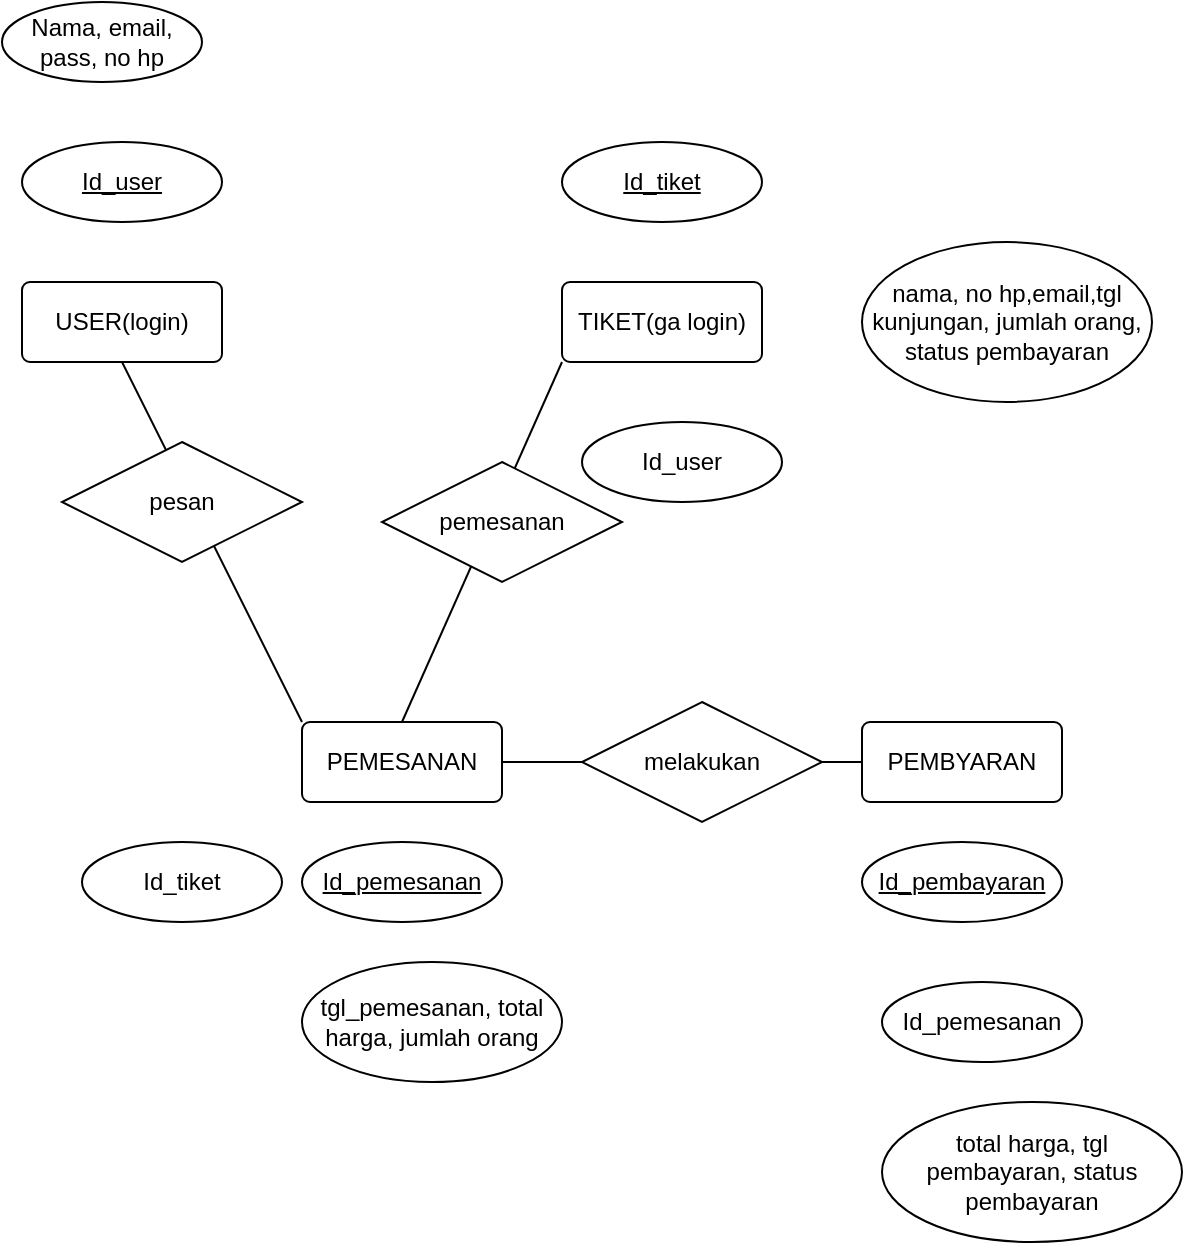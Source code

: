 <mxfile version="24.4.0" type="device">
  <diagram id="R2lEEEUBdFMjLlhIrx00" name="Page-1">
    <mxGraphModel dx="1032" dy="1871" grid="1" gridSize="10" guides="1" tooltips="1" connect="1" arrows="1" fold="1" page="1" pageScale="1" pageWidth="850" pageHeight="1100" math="0" shadow="0" extFonts="Permanent Marker^https://fonts.googleapis.com/css?family=Permanent+Marker">
      <root>
        <mxCell id="0" />
        <mxCell id="1" parent="0" />
        <mxCell id="SpdnCGV_K8wPqN4yRK2d-1" value="USER(login)" style="rounded=1;arcSize=10;whiteSpace=wrap;html=1;align=center;" vertex="1" parent="1">
          <mxGeometry x="30" y="110" width="100" height="40" as="geometry" />
        </mxCell>
        <mxCell id="SpdnCGV_K8wPqN4yRK2d-2" value="PEMESANAN" style="rounded=1;arcSize=10;whiteSpace=wrap;html=1;align=center;" vertex="1" parent="1">
          <mxGeometry x="170" y="330" width="100" height="40" as="geometry" />
        </mxCell>
        <mxCell id="SpdnCGV_K8wPqN4yRK2d-3" value="TIKET(ga login)" style="rounded=1;arcSize=10;whiteSpace=wrap;html=1;align=center;" vertex="1" parent="1">
          <mxGeometry x="300" y="110" width="100" height="40" as="geometry" />
        </mxCell>
        <mxCell id="SpdnCGV_K8wPqN4yRK2d-4" value="PEMBYARAN" style="rounded=1;arcSize=10;whiteSpace=wrap;html=1;align=center;" vertex="1" parent="1">
          <mxGeometry x="450" y="330" width="100" height="40" as="geometry" />
        </mxCell>
        <mxCell id="SpdnCGV_K8wPqN4yRK2d-5" value="Nama, email, pass, no hp" style="ellipse;whiteSpace=wrap;html=1;align=center;" vertex="1" parent="1">
          <mxGeometry x="20" y="-30" width="100" height="40" as="geometry" />
        </mxCell>
        <mxCell id="SpdnCGV_K8wPqN4yRK2d-6" value="Id_user" style="ellipse;whiteSpace=wrap;html=1;align=center;fontStyle=4;" vertex="1" parent="1">
          <mxGeometry x="30" y="40" width="100" height="40" as="geometry" />
        </mxCell>
        <mxCell id="SpdnCGV_K8wPqN4yRK2d-7" value="Id_tiket" style="ellipse;whiteSpace=wrap;html=1;align=center;fontStyle=4;" vertex="1" parent="1">
          <mxGeometry x="300" y="40" width="100" height="40" as="geometry" />
        </mxCell>
        <mxCell id="SpdnCGV_K8wPqN4yRK2d-8" value="Id_user" style="ellipse;whiteSpace=wrap;html=1;align=center;" vertex="1" parent="1">
          <mxGeometry x="310" y="180" width="100" height="40" as="geometry" />
        </mxCell>
        <mxCell id="SpdnCGV_K8wPqN4yRK2d-9" value="nama, no hp,email,tgl kunjungan, jumlah orang, status pembayaran" style="ellipse;whiteSpace=wrap;html=1;align=center;" vertex="1" parent="1">
          <mxGeometry x="450" y="90" width="145" height="80" as="geometry" />
        </mxCell>
        <mxCell id="SpdnCGV_K8wPqN4yRK2d-10" value="tgl_pemesanan, total harga, jumlah orang" style="ellipse;whiteSpace=wrap;html=1;align=center;" vertex="1" parent="1">
          <mxGeometry x="170" y="450" width="130" height="60" as="geometry" />
        </mxCell>
        <mxCell id="SpdnCGV_K8wPqN4yRK2d-11" value="Id_pemesanan" style="ellipse;whiteSpace=wrap;html=1;align=center;fontStyle=4;" vertex="1" parent="1">
          <mxGeometry x="170" y="390" width="100" height="40" as="geometry" />
        </mxCell>
        <mxCell id="SpdnCGV_K8wPqN4yRK2d-12" value="Id_pembayaran" style="ellipse;whiteSpace=wrap;html=1;align=center;fontStyle=4;" vertex="1" parent="1">
          <mxGeometry x="450" y="390" width="100" height="40" as="geometry" />
        </mxCell>
        <mxCell id="SpdnCGV_K8wPqN4yRK2d-18" value="" style="endArrow=none;html=1;rounded=0;entryX=0;entryY=1;entryDx=0;entryDy=0;exitX=0.5;exitY=0;exitDx=0;exitDy=0;" edge="1" parent="1" source="SpdnCGV_K8wPqN4yRK2d-2" target="SpdnCGV_K8wPqN4yRK2d-3">
          <mxGeometry relative="1" as="geometry">
            <mxPoint x="140" y="220" as="sourcePoint" />
            <mxPoint x="300" y="220" as="targetPoint" />
          </mxGeometry>
        </mxCell>
        <mxCell id="SpdnCGV_K8wPqN4yRK2d-19" value="" style="endArrow=none;html=1;rounded=0;entryX=0;entryY=0.5;entryDx=0;entryDy=0;" edge="1" parent="1" target="SpdnCGV_K8wPqN4yRK2d-4">
          <mxGeometry relative="1" as="geometry">
            <mxPoint x="270" y="350" as="sourcePoint" />
            <mxPoint x="430" y="350" as="targetPoint" />
          </mxGeometry>
        </mxCell>
        <mxCell id="SpdnCGV_K8wPqN4yRK2d-21" value="Id_tiket" style="ellipse;whiteSpace=wrap;html=1;align=center;" vertex="1" parent="1">
          <mxGeometry x="60" y="390" width="100" height="40" as="geometry" />
        </mxCell>
        <mxCell id="SpdnCGV_K8wPqN4yRK2d-27" value="Id_pemesanan" style="ellipse;whiteSpace=wrap;html=1;align=center;" vertex="1" parent="1">
          <mxGeometry x="460" y="460" width="100" height="40" as="geometry" />
        </mxCell>
        <mxCell id="SpdnCGV_K8wPqN4yRK2d-28" value="total harga, tgl pembayaran, status pembayaran" style="ellipse;whiteSpace=wrap;html=1;align=center;" vertex="1" parent="1">
          <mxGeometry x="460" y="520" width="150" height="70" as="geometry" />
        </mxCell>
        <mxCell id="SpdnCGV_K8wPqN4yRK2d-30" value="pemesanan" style="shape=rhombus;perimeter=rhombusPerimeter;whiteSpace=wrap;html=1;align=center;" vertex="1" parent="1">
          <mxGeometry x="210" y="200" width="120" height="60" as="geometry" />
        </mxCell>
        <mxCell id="SpdnCGV_K8wPqN4yRK2d-31" value="melakukan" style="shape=rhombus;perimeter=rhombusPerimeter;whiteSpace=wrap;html=1;align=center;" vertex="1" parent="1">
          <mxGeometry x="310" y="320" width="120" height="60" as="geometry" />
        </mxCell>
        <mxCell id="SpdnCGV_K8wPqN4yRK2d-34" value="" style="endArrow=none;html=1;rounded=0;entryX=0.5;entryY=1;entryDx=0;entryDy=0;exitX=0;exitY=0;exitDx=0;exitDy=0;" edge="1" parent="1" source="SpdnCGV_K8wPqN4yRK2d-2" target="SpdnCGV_K8wPqN4yRK2d-1">
          <mxGeometry relative="1" as="geometry">
            <mxPoint x="-20" y="240" as="sourcePoint" />
            <mxPoint x="140" y="240" as="targetPoint" />
          </mxGeometry>
        </mxCell>
        <mxCell id="SpdnCGV_K8wPqN4yRK2d-35" value="pesan" style="shape=rhombus;perimeter=rhombusPerimeter;whiteSpace=wrap;html=1;align=center;" vertex="1" parent="1">
          <mxGeometry x="50" y="190" width="120" height="60" as="geometry" />
        </mxCell>
      </root>
    </mxGraphModel>
  </diagram>
</mxfile>
